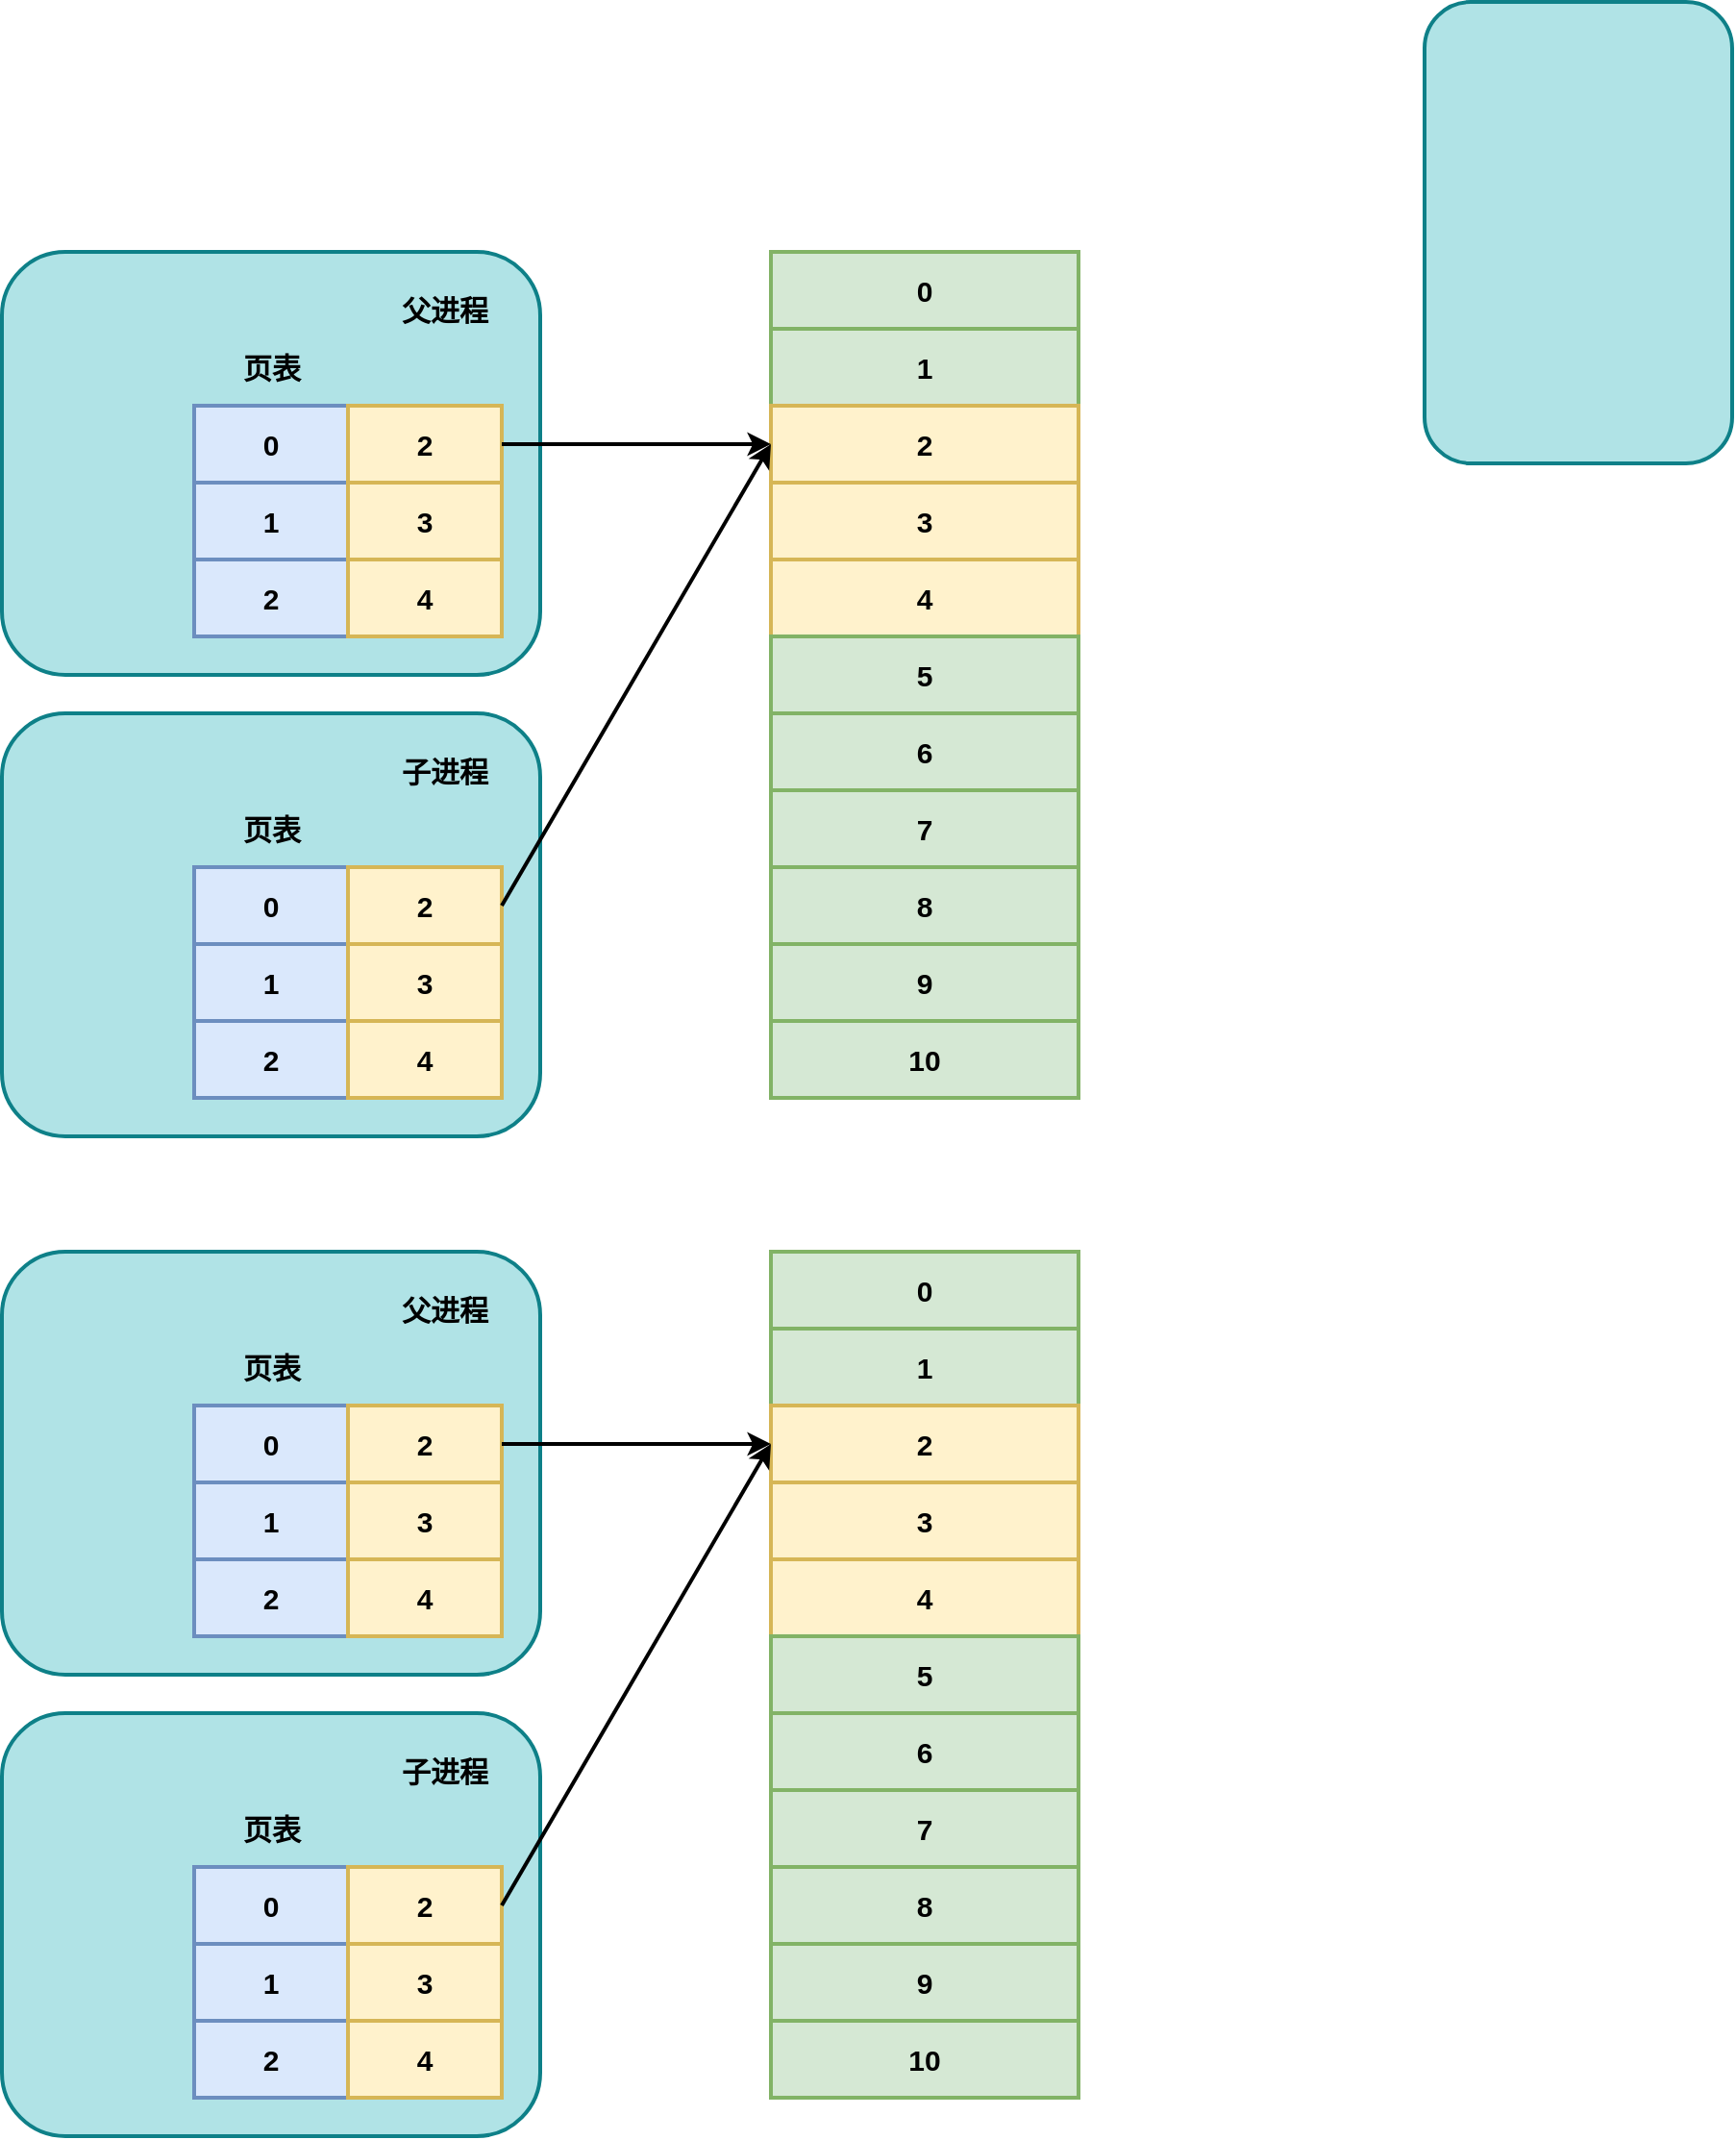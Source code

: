 <mxfile version="20.8.1" type="github">
  <diagram id="nJoWL5pJA5r9lrxLnbGv" name="第 1 页">
    <mxGraphModel dx="445" dy="1884" grid="1" gridSize="10" guides="1" tooltips="1" connect="1" arrows="1" fold="1" page="1" pageScale="1" pageWidth="827" pageHeight="1169" math="0" shadow="0">
      <root>
        <mxCell id="0" />
        <mxCell id="1" parent="0" />
        <mxCell id="hWmzrPUuPBNw3d8dfc2w-50" value="" style="rounded=1;whiteSpace=wrap;html=1;strokeWidth=2;fillWeight=4;hachureGap=8;hachureAngle=45;fillColor=#b0e3e6;strokeColor=#0e8088;fontSize=15;fontStyle=1" vertex="1" parent="1">
          <mxGeometry x="920" y="240" width="280" height="220" as="geometry" />
        </mxCell>
        <mxCell id="hWmzrPUuPBNw3d8dfc2w-1" value="" style="rounded=1;whiteSpace=wrap;html=1;strokeWidth=2;fillWeight=4;hachureGap=8;hachureAngle=45;fillColor=#b0e3e6;strokeColor=#0e8088;fontSize=15;fontStyle=1" vertex="1" parent="1">
          <mxGeometry x="920" width="280" height="220" as="geometry" />
        </mxCell>
        <mxCell id="hWmzrPUuPBNw3d8dfc2w-2" value="0" style="rounded=0;whiteSpace=wrap;html=1;strokeWidth=2;fillWeight=4;hachureGap=8;hachureAngle=45;fillColor=#dae8fc;strokeColor=#6c8ebf;fontSize=15;fontStyle=1" vertex="1" parent="1">
          <mxGeometry x="1020" y="80" width="80" height="40" as="geometry" />
        </mxCell>
        <mxCell id="hWmzrPUuPBNw3d8dfc2w-4" value="父进程" style="text;strokeColor=none;fillColor=none;html=1;fontSize=15;fontStyle=1;verticalAlign=middle;align=center;rounded=0;" vertex="1" parent="1">
          <mxGeometry x="1110" y="10" width="80" height="40" as="geometry" />
        </mxCell>
        <mxCell id="hWmzrPUuPBNw3d8dfc2w-5" value="" style="rounded=1;whiteSpace=wrap;html=1;strokeWidth=2;fillWeight=4;hachureGap=8;hachureAngle=45;fillColor=#b0e3e6;strokeColor=#0e8088;fontSize=15;fontStyle=1" vertex="1" parent="1">
          <mxGeometry x="1660" y="-130" width="160" height="240" as="geometry" />
        </mxCell>
        <mxCell id="hWmzrPUuPBNw3d8dfc2w-6" value="1" style="rounded=0;whiteSpace=wrap;html=1;strokeWidth=2;fillWeight=4;hachureGap=8;hachureAngle=45;fillColor=#dae8fc;strokeColor=#6c8ebf;fontSize=15;fontStyle=1" vertex="1" parent="1">
          <mxGeometry x="1020" y="120" width="80" height="40" as="geometry" />
        </mxCell>
        <mxCell id="hWmzrPUuPBNw3d8dfc2w-7" value="2" style="rounded=0;whiteSpace=wrap;html=1;strokeWidth=2;fillWeight=4;hachureGap=8;hachureAngle=45;fillColor=#dae8fc;strokeColor=#6c8ebf;fontSize=15;fontStyle=1" vertex="1" parent="1">
          <mxGeometry x="1020" y="160" width="80" height="40" as="geometry" />
        </mxCell>
        <mxCell id="hWmzrPUuPBNw3d8dfc2w-8" value="0" style="rounded=0;whiteSpace=wrap;html=1;strokeWidth=2;fillWeight=4;hachureGap=8;hachureAngle=45;fillColor=#d5e8d4;strokeColor=#82b366;fontSize=15;fontStyle=1" vertex="1" parent="1">
          <mxGeometry x="1320" width="160" height="40" as="geometry" />
        </mxCell>
        <mxCell id="hWmzrPUuPBNw3d8dfc2w-9" value="1" style="rounded=0;whiteSpace=wrap;html=1;strokeWidth=2;fillWeight=4;hachureGap=8;hachureAngle=45;fillColor=#d5e8d4;strokeColor=#82b366;fontSize=15;fontStyle=1" vertex="1" parent="1">
          <mxGeometry x="1320" y="40" width="160" height="40" as="geometry" />
        </mxCell>
        <mxCell id="hWmzrPUuPBNw3d8dfc2w-10" value="2" style="rounded=0;whiteSpace=wrap;html=1;strokeWidth=2;fillWeight=4;hachureGap=8;hachureAngle=45;fillColor=#fff2cc;strokeColor=#d6b656;fontSize=15;fontStyle=1" vertex="1" parent="1">
          <mxGeometry x="1320" y="80" width="160" height="40" as="geometry" />
        </mxCell>
        <mxCell id="hWmzrPUuPBNw3d8dfc2w-11" value="3" style="rounded=0;whiteSpace=wrap;html=1;strokeWidth=2;fillWeight=4;hachureGap=8;hachureAngle=45;fillColor=#fff2cc;strokeColor=#d6b656;fontSize=15;fontStyle=1" vertex="1" parent="1">
          <mxGeometry x="1320" y="120" width="160" height="40" as="geometry" />
        </mxCell>
        <mxCell id="hWmzrPUuPBNw3d8dfc2w-12" value="4" style="rounded=0;whiteSpace=wrap;html=1;strokeWidth=2;fillWeight=4;hachureGap=8;hachureAngle=45;fillColor=#fff2cc;strokeColor=#d6b656;fontSize=15;fontStyle=1" vertex="1" parent="1">
          <mxGeometry x="1320" y="160" width="160" height="40" as="geometry" />
        </mxCell>
        <mxCell id="hWmzrPUuPBNw3d8dfc2w-13" value="5" style="rounded=0;whiteSpace=wrap;html=1;strokeWidth=2;fillWeight=4;hachureGap=8;hachureAngle=45;fillColor=#d5e8d4;strokeColor=#82b366;fontSize=15;fontStyle=1" vertex="1" parent="1">
          <mxGeometry x="1320" y="200" width="160" height="40" as="geometry" />
        </mxCell>
        <mxCell id="hWmzrPUuPBNw3d8dfc2w-14" value="0" style="rounded=0;whiteSpace=wrap;html=1;strokeWidth=2;fillWeight=4;hachureGap=8;hachureAngle=45;fillColor=#dae8fc;strokeColor=#6c8ebf;fontSize=15;fontStyle=1" vertex="1" parent="1">
          <mxGeometry x="1020" y="320" width="80" height="40" as="geometry" />
        </mxCell>
        <mxCell id="hWmzrPUuPBNw3d8dfc2w-15" value="1" style="rounded=0;whiteSpace=wrap;html=1;strokeWidth=2;fillWeight=4;hachureGap=8;hachureAngle=45;fillColor=#dae8fc;strokeColor=#6c8ebf;fontSize=15;fontStyle=1" vertex="1" parent="1">
          <mxGeometry x="1020" y="360" width="80" height="40" as="geometry" />
        </mxCell>
        <mxCell id="hWmzrPUuPBNw3d8dfc2w-16" value="2" style="rounded=0;whiteSpace=wrap;html=1;strokeWidth=2;fillWeight=4;hachureGap=8;hachureAngle=45;fillColor=#dae8fc;strokeColor=#6c8ebf;fontSize=15;fontStyle=1" vertex="1" parent="1">
          <mxGeometry x="1020" y="400" width="80" height="40" as="geometry" />
        </mxCell>
        <mxCell id="hWmzrPUuPBNw3d8dfc2w-17" value="2" style="rounded=0;whiteSpace=wrap;html=1;strokeWidth=2;fillWeight=4;hachureGap=8;hachureAngle=45;fillColor=#fff2cc;strokeColor=#d6b656;fontSize=15;fontStyle=1" vertex="1" parent="1">
          <mxGeometry x="1100" y="80" width="80" height="40" as="geometry" />
        </mxCell>
        <mxCell id="hWmzrPUuPBNw3d8dfc2w-18" value="3" style="rounded=0;whiteSpace=wrap;html=1;strokeWidth=2;fillWeight=4;hachureGap=8;hachureAngle=45;fillColor=#fff2cc;strokeColor=#d6b656;fontSize=15;fontStyle=1" vertex="1" parent="1">
          <mxGeometry x="1100" y="120" width="80" height="40" as="geometry" />
        </mxCell>
        <mxCell id="hWmzrPUuPBNw3d8dfc2w-19" value="4" style="rounded=0;whiteSpace=wrap;html=1;strokeWidth=2;fillWeight=4;hachureGap=8;hachureAngle=45;fillColor=#fff2cc;strokeColor=#d6b656;fontSize=15;fontStyle=1" vertex="1" parent="1">
          <mxGeometry x="1100" y="160" width="80" height="40" as="geometry" />
        </mxCell>
        <mxCell id="hWmzrPUuPBNw3d8dfc2w-20" value="2" style="rounded=0;whiteSpace=wrap;html=1;strokeWidth=2;fillWeight=4;hachureGap=8;hachureAngle=45;fillColor=#fff2cc;strokeColor=#d6b656;fontSize=15;fontStyle=1" vertex="1" parent="1">
          <mxGeometry x="1100" y="320" width="80" height="40" as="geometry" />
        </mxCell>
        <mxCell id="hWmzrPUuPBNw3d8dfc2w-21" value="3" style="rounded=0;whiteSpace=wrap;html=1;strokeWidth=2;fillWeight=4;hachureGap=8;hachureAngle=45;fillColor=#fff2cc;strokeColor=#d6b656;fontSize=15;fontStyle=1" vertex="1" parent="1">
          <mxGeometry x="1100" y="360" width="80" height="40" as="geometry" />
        </mxCell>
        <mxCell id="hWmzrPUuPBNw3d8dfc2w-22" value="4" style="rounded=0;whiteSpace=wrap;html=1;strokeWidth=2;fillWeight=4;hachureGap=8;hachureAngle=45;fillColor=#fff2cc;strokeColor=#d6b656;fontSize=15;fontStyle=1" vertex="1" parent="1">
          <mxGeometry x="1100" y="400" width="80" height="40" as="geometry" />
        </mxCell>
        <mxCell id="hWmzrPUuPBNw3d8dfc2w-23" value="" style="endArrow=classic;html=1;rounded=0;exitX=1;exitY=0.5;exitDx=0;exitDy=0;entryX=0;entryY=0.5;entryDx=0;entryDy=0;strokeWidth=2;" edge="1" parent="1" source="hWmzrPUuPBNw3d8dfc2w-17" target="hWmzrPUuPBNw3d8dfc2w-10">
          <mxGeometry width="50" height="50" relative="1" as="geometry">
            <mxPoint x="1130" y="290" as="sourcePoint" />
            <mxPoint x="1180" y="240" as="targetPoint" />
          </mxGeometry>
        </mxCell>
        <mxCell id="hWmzrPUuPBNw3d8dfc2w-24" value="6" style="rounded=0;whiteSpace=wrap;html=1;strokeWidth=2;fillWeight=4;hachureGap=8;hachureAngle=45;fillColor=#d5e8d4;strokeColor=#82b366;fontSize=15;fontStyle=1" vertex="1" parent="1">
          <mxGeometry x="1320" y="240" width="160" height="40" as="geometry" />
        </mxCell>
        <mxCell id="hWmzrPUuPBNw3d8dfc2w-25" value="7" style="rounded=0;whiteSpace=wrap;html=1;strokeWidth=2;fillWeight=4;hachureGap=8;hachureAngle=45;fillColor=#d5e8d4;strokeColor=#82b366;fontSize=15;fontStyle=1" vertex="1" parent="1">
          <mxGeometry x="1320" y="280" width="160" height="40" as="geometry" />
        </mxCell>
        <mxCell id="hWmzrPUuPBNw3d8dfc2w-26" value="" style="endArrow=classic;html=1;rounded=0;strokeWidth=2;exitX=1;exitY=0.5;exitDx=0;exitDy=0;entryX=0;entryY=0.5;entryDx=0;entryDy=0;" edge="1" parent="1" source="hWmzrPUuPBNw3d8dfc2w-20" target="hWmzrPUuPBNw3d8dfc2w-10">
          <mxGeometry width="50" height="50" relative="1" as="geometry">
            <mxPoint x="910" y="390" as="sourcePoint" />
            <mxPoint x="960" y="340" as="targetPoint" />
          </mxGeometry>
        </mxCell>
        <mxCell id="hWmzrPUuPBNw3d8dfc2w-51" value="8" style="rounded=0;whiteSpace=wrap;html=1;strokeWidth=2;fillWeight=4;hachureGap=8;hachureAngle=45;fillColor=#d5e8d4;strokeColor=#82b366;fontSize=15;fontStyle=1" vertex="1" parent="1">
          <mxGeometry x="1320" y="320" width="160" height="40" as="geometry" />
        </mxCell>
        <mxCell id="hWmzrPUuPBNw3d8dfc2w-52" value="9" style="rounded=0;whiteSpace=wrap;html=1;strokeWidth=2;fillWeight=4;hachureGap=8;hachureAngle=45;fillColor=#d5e8d4;strokeColor=#82b366;fontSize=15;fontStyle=1" vertex="1" parent="1">
          <mxGeometry x="1320" y="360" width="160" height="40" as="geometry" />
        </mxCell>
        <mxCell id="hWmzrPUuPBNw3d8dfc2w-53" value="10" style="rounded=0;whiteSpace=wrap;html=1;strokeWidth=2;fillWeight=4;hachureGap=8;hachureAngle=45;fillColor=#d5e8d4;strokeColor=#82b366;fontSize=15;fontStyle=1" vertex="1" parent="1">
          <mxGeometry x="1320" y="400" width="160" height="40" as="geometry" />
        </mxCell>
        <mxCell id="hWmzrPUuPBNw3d8dfc2w-55" value="子进程" style="text;strokeColor=none;fillColor=none;html=1;fontSize=15;fontStyle=1;verticalAlign=middle;align=center;rounded=0;" vertex="1" parent="1">
          <mxGeometry x="1110" y="250" width="80" height="40" as="geometry" />
        </mxCell>
        <mxCell id="hWmzrPUuPBNw3d8dfc2w-56" value="页表" style="text;strokeColor=none;fillColor=none;html=1;fontSize=15;fontStyle=1;verticalAlign=middle;align=center;rounded=0;" vertex="1" parent="1">
          <mxGeometry x="1020" y="40" width="80" height="40" as="geometry" />
        </mxCell>
        <mxCell id="hWmzrPUuPBNw3d8dfc2w-57" value="页表" style="text;strokeColor=none;fillColor=none;html=1;fontSize=15;fontStyle=1;verticalAlign=middle;align=center;rounded=0;" vertex="1" parent="1">
          <mxGeometry x="1020" y="280" width="80" height="40" as="geometry" />
        </mxCell>
        <mxCell id="hWmzrPUuPBNw3d8dfc2w-58" value="" style="rounded=1;whiteSpace=wrap;html=1;strokeWidth=2;fillWeight=4;hachureGap=8;hachureAngle=45;fillColor=#b0e3e6;strokeColor=#0e8088;fontSize=15;fontStyle=1" vertex="1" parent="1">
          <mxGeometry x="920" y="760" width="280" height="220" as="geometry" />
        </mxCell>
        <mxCell id="hWmzrPUuPBNw3d8dfc2w-59" value="" style="rounded=1;whiteSpace=wrap;html=1;strokeWidth=2;fillWeight=4;hachureGap=8;hachureAngle=45;fillColor=#b0e3e6;strokeColor=#0e8088;fontSize=15;fontStyle=1" vertex="1" parent="1">
          <mxGeometry x="920" y="520" width="280" height="220" as="geometry" />
        </mxCell>
        <mxCell id="hWmzrPUuPBNw3d8dfc2w-60" value="0" style="rounded=0;whiteSpace=wrap;html=1;strokeWidth=2;fillWeight=4;hachureGap=8;hachureAngle=45;fillColor=#dae8fc;strokeColor=#6c8ebf;fontSize=15;fontStyle=1" vertex="1" parent="1">
          <mxGeometry x="1020" y="600" width="80" height="40" as="geometry" />
        </mxCell>
        <mxCell id="hWmzrPUuPBNw3d8dfc2w-61" value="父进程" style="text;strokeColor=none;fillColor=none;html=1;fontSize=15;fontStyle=1;verticalAlign=middle;align=center;rounded=0;" vertex="1" parent="1">
          <mxGeometry x="1110" y="530" width="80" height="40" as="geometry" />
        </mxCell>
        <mxCell id="hWmzrPUuPBNw3d8dfc2w-62" value="1" style="rounded=0;whiteSpace=wrap;html=1;strokeWidth=2;fillWeight=4;hachureGap=8;hachureAngle=45;fillColor=#dae8fc;strokeColor=#6c8ebf;fontSize=15;fontStyle=1" vertex="1" parent="1">
          <mxGeometry x="1020" y="640" width="80" height="40" as="geometry" />
        </mxCell>
        <mxCell id="hWmzrPUuPBNw3d8dfc2w-63" value="2" style="rounded=0;whiteSpace=wrap;html=1;strokeWidth=2;fillWeight=4;hachureGap=8;hachureAngle=45;fillColor=#dae8fc;strokeColor=#6c8ebf;fontSize=15;fontStyle=1" vertex="1" parent="1">
          <mxGeometry x="1020" y="680" width="80" height="40" as="geometry" />
        </mxCell>
        <mxCell id="hWmzrPUuPBNw3d8dfc2w-64" value="0" style="rounded=0;whiteSpace=wrap;html=1;strokeWidth=2;fillWeight=4;hachureGap=8;hachureAngle=45;fillColor=#d5e8d4;strokeColor=#82b366;fontSize=15;fontStyle=1" vertex="1" parent="1">
          <mxGeometry x="1320" y="520" width="160" height="40" as="geometry" />
        </mxCell>
        <mxCell id="hWmzrPUuPBNw3d8dfc2w-65" value="1" style="rounded=0;whiteSpace=wrap;html=1;strokeWidth=2;fillWeight=4;hachureGap=8;hachureAngle=45;fillColor=#d5e8d4;strokeColor=#82b366;fontSize=15;fontStyle=1" vertex="1" parent="1">
          <mxGeometry x="1320" y="560" width="160" height="40" as="geometry" />
        </mxCell>
        <mxCell id="hWmzrPUuPBNw3d8dfc2w-66" value="2" style="rounded=0;whiteSpace=wrap;html=1;strokeWidth=2;fillWeight=4;hachureGap=8;hachureAngle=45;fillColor=#fff2cc;strokeColor=#d6b656;fontSize=15;fontStyle=1" vertex="1" parent="1">
          <mxGeometry x="1320" y="600" width="160" height="40" as="geometry" />
        </mxCell>
        <mxCell id="hWmzrPUuPBNw3d8dfc2w-67" value="3" style="rounded=0;whiteSpace=wrap;html=1;strokeWidth=2;fillWeight=4;hachureGap=8;hachureAngle=45;fillColor=#fff2cc;strokeColor=#d6b656;fontSize=15;fontStyle=1" vertex="1" parent="1">
          <mxGeometry x="1320" y="640" width="160" height="40" as="geometry" />
        </mxCell>
        <mxCell id="hWmzrPUuPBNw3d8dfc2w-68" value="4" style="rounded=0;whiteSpace=wrap;html=1;strokeWidth=2;fillWeight=4;hachureGap=8;hachureAngle=45;fillColor=#fff2cc;strokeColor=#d6b656;fontSize=15;fontStyle=1" vertex="1" parent="1">
          <mxGeometry x="1320" y="680" width="160" height="40" as="geometry" />
        </mxCell>
        <mxCell id="hWmzrPUuPBNw3d8dfc2w-69" value="5" style="rounded=0;whiteSpace=wrap;html=1;strokeWidth=2;fillWeight=4;hachureGap=8;hachureAngle=45;fillColor=#d5e8d4;strokeColor=#82b366;fontSize=15;fontStyle=1" vertex="1" parent="1">
          <mxGeometry x="1320" y="720" width="160" height="40" as="geometry" />
        </mxCell>
        <mxCell id="hWmzrPUuPBNw3d8dfc2w-70" value="0" style="rounded=0;whiteSpace=wrap;html=1;strokeWidth=2;fillWeight=4;hachureGap=8;hachureAngle=45;fillColor=#dae8fc;strokeColor=#6c8ebf;fontSize=15;fontStyle=1" vertex="1" parent="1">
          <mxGeometry x="1020" y="840" width="80" height="40" as="geometry" />
        </mxCell>
        <mxCell id="hWmzrPUuPBNw3d8dfc2w-71" value="1" style="rounded=0;whiteSpace=wrap;html=1;strokeWidth=2;fillWeight=4;hachureGap=8;hachureAngle=45;fillColor=#dae8fc;strokeColor=#6c8ebf;fontSize=15;fontStyle=1" vertex="1" parent="1">
          <mxGeometry x="1020" y="880" width="80" height="40" as="geometry" />
        </mxCell>
        <mxCell id="hWmzrPUuPBNw3d8dfc2w-72" value="2" style="rounded=0;whiteSpace=wrap;html=1;strokeWidth=2;fillWeight=4;hachureGap=8;hachureAngle=45;fillColor=#dae8fc;strokeColor=#6c8ebf;fontSize=15;fontStyle=1" vertex="1" parent="1">
          <mxGeometry x="1020" y="920" width="80" height="40" as="geometry" />
        </mxCell>
        <mxCell id="hWmzrPUuPBNw3d8dfc2w-73" value="2" style="rounded=0;whiteSpace=wrap;html=1;strokeWidth=2;fillWeight=4;hachureGap=8;hachureAngle=45;fillColor=#fff2cc;strokeColor=#d6b656;fontSize=15;fontStyle=1" vertex="1" parent="1">
          <mxGeometry x="1100" y="600" width="80" height="40" as="geometry" />
        </mxCell>
        <mxCell id="hWmzrPUuPBNw3d8dfc2w-74" value="3" style="rounded=0;whiteSpace=wrap;html=1;strokeWidth=2;fillWeight=4;hachureGap=8;hachureAngle=45;fillColor=#fff2cc;strokeColor=#d6b656;fontSize=15;fontStyle=1" vertex="1" parent="1">
          <mxGeometry x="1100" y="640" width="80" height="40" as="geometry" />
        </mxCell>
        <mxCell id="hWmzrPUuPBNw3d8dfc2w-75" value="4" style="rounded=0;whiteSpace=wrap;html=1;strokeWidth=2;fillWeight=4;hachureGap=8;hachureAngle=45;fillColor=#fff2cc;strokeColor=#d6b656;fontSize=15;fontStyle=1" vertex="1" parent="1">
          <mxGeometry x="1100" y="680" width="80" height="40" as="geometry" />
        </mxCell>
        <mxCell id="hWmzrPUuPBNw3d8dfc2w-76" value="2" style="rounded=0;whiteSpace=wrap;html=1;strokeWidth=2;fillWeight=4;hachureGap=8;hachureAngle=45;fillColor=#fff2cc;strokeColor=#d6b656;fontSize=15;fontStyle=1" vertex="1" parent="1">
          <mxGeometry x="1100" y="840" width="80" height="40" as="geometry" />
        </mxCell>
        <mxCell id="hWmzrPUuPBNw3d8dfc2w-77" value="3" style="rounded=0;whiteSpace=wrap;html=1;strokeWidth=2;fillWeight=4;hachureGap=8;hachureAngle=45;fillColor=#fff2cc;strokeColor=#d6b656;fontSize=15;fontStyle=1" vertex="1" parent="1">
          <mxGeometry x="1100" y="880" width="80" height="40" as="geometry" />
        </mxCell>
        <mxCell id="hWmzrPUuPBNw3d8dfc2w-78" value="4" style="rounded=0;whiteSpace=wrap;html=1;strokeWidth=2;fillWeight=4;hachureGap=8;hachureAngle=45;fillColor=#fff2cc;strokeColor=#d6b656;fontSize=15;fontStyle=1" vertex="1" parent="1">
          <mxGeometry x="1100" y="920" width="80" height="40" as="geometry" />
        </mxCell>
        <mxCell id="hWmzrPUuPBNw3d8dfc2w-79" value="" style="endArrow=classic;html=1;rounded=0;exitX=1;exitY=0.5;exitDx=0;exitDy=0;entryX=0;entryY=0.5;entryDx=0;entryDy=0;strokeWidth=2;" edge="1" parent="1" source="hWmzrPUuPBNw3d8dfc2w-73" target="hWmzrPUuPBNw3d8dfc2w-66">
          <mxGeometry width="50" height="50" relative="1" as="geometry">
            <mxPoint x="1130" y="810" as="sourcePoint" />
            <mxPoint x="1180" y="760" as="targetPoint" />
          </mxGeometry>
        </mxCell>
        <mxCell id="hWmzrPUuPBNw3d8dfc2w-80" value="6" style="rounded=0;whiteSpace=wrap;html=1;strokeWidth=2;fillWeight=4;hachureGap=8;hachureAngle=45;fillColor=#d5e8d4;strokeColor=#82b366;fontSize=15;fontStyle=1" vertex="1" parent="1">
          <mxGeometry x="1320" y="760" width="160" height="40" as="geometry" />
        </mxCell>
        <mxCell id="hWmzrPUuPBNw3d8dfc2w-81" value="7" style="rounded=0;whiteSpace=wrap;html=1;strokeWidth=2;fillWeight=4;hachureGap=8;hachureAngle=45;fillColor=#d5e8d4;strokeColor=#82b366;fontSize=15;fontStyle=1" vertex="1" parent="1">
          <mxGeometry x="1320" y="800" width="160" height="40" as="geometry" />
        </mxCell>
        <mxCell id="hWmzrPUuPBNw3d8dfc2w-82" value="" style="endArrow=classic;html=1;rounded=0;strokeWidth=2;exitX=1;exitY=0.5;exitDx=0;exitDy=0;entryX=0;entryY=0.5;entryDx=0;entryDy=0;" edge="1" parent="1" source="hWmzrPUuPBNw3d8dfc2w-76" target="hWmzrPUuPBNw3d8dfc2w-66">
          <mxGeometry width="50" height="50" relative="1" as="geometry">
            <mxPoint x="910" y="910" as="sourcePoint" />
            <mxPoint x="960" y="860" as="targetPoint" />
          </mxGeometry>
        </mxCell>
        <mxCell id="hWmzrPUuPBNw3d8dfc2w-83" value="8" style="rounded=0;whiteSpace=wrap;html=1;strokeWidth=2;fillWeight=4;hachureGap=8;hachureAngle=45;fillColor=#d5e8d4;strokeColor=#82b366;fontSize=15;fontStyle=1" vertex="1" parent="1">
          <mxGeometry x="1320" y="840" width="160" height="40" as="geometry" />
        </mxCell>
        <mxCell id="hWmzrPUuPBNw3d8dfc2w-84" value="9" style="rounded=0;whiteSpace=wrap;html=1;strokeWidth=2;fillWeight=4;hachureGap=8;hachureAngle=45;fillColor=#d5e8d4;strokeColor=#82b366;fontSize=15;fontStyle=1" vertex="1" parent="1">
          <mxGeometry x="1320" y="880" width="160" height="40" as="geometry" />
        </mxCell>
        <mxCell id="hWmzrPUuPBNw3d8dfc2w-85" value="10" style="rounded=0;whiteSpace=wrap;html=1;strokeWidth=2;fillWeight=4;hachureGap=8;hachureAngle=45;fillColor=#d5e8d4;strokeColor=#82b366;fontSize=15;fontStyle=1" vertex="1" parent="1">
          <mxGeometry x="1320" y="920" width="160" height="40" as="geometry" />
        </mxCell>
        <mxCell id="hWmzrPUuPBNw3d8dfc2w-86" value="子进程" style="text;strokeColor=none;fillColor=none;html=1;fontSize=15;fontStyle=1;verticalAlign=middle;align=center;rounded=0;" vertex="1" parent="1">
          <mxGeometry x="1110" y="770" width="80" height="40" as="geometry" />
        </mxCell>
        <mxCell id="hWmzrPUuPBNw3d8dfc2w-87" value="页表" style="text;strokeColor=none;fillColor=none;html=1;fontSize=15;fontStyle=1;verticalAlign=middle;align=center;rounded=0;" vertex="1" parent="1">
          <mxGeometry x="1020" y="560" width="80" height="40" as="geometry" />
        </mxCell>
        <mxCell id="hWmzrPUuPBNw3d8dfc2w-88" value="页表" style="text;strokeColor=none;fillColor=none;html=1;fontSize=15;fontStyle=1;verticalAlign=middle;align=center;rounded=0;" vertex="1" parent="1">
          <mxGeometry x="1020" y="800" width="80" height="40" as="geometry" />
        </mxCell>
      </root>
    </mxGraphModel>
  </diagram>
</mxfile>
